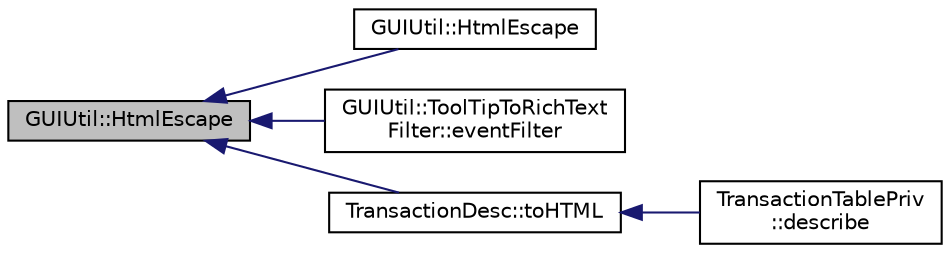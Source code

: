 digraph "GUIUtil::HtmlEscape"
{
  edge [fontname="Helvetica",fontsize="10",labelfontname="Helvetica",labelfontsize="10"];
  node [fontname="Helvetica",fontsize="10",shape=record];
  rankdir="LR";
  Node145 [label="GUIUtil::HtmlEscape",height=0.2,width=0.4,color="black", fillcolor="grey75", style="filled", fontcolor="black"];
  Node145 -> Node146 [dir="back",color="midnightblue",fontsize="10",style="solid",fontname="Helvetica"];
  Node146 [label="GUIUtil::HtmlEscape",height=0.2,width=0.4,color="black", fillcolor="white", style="filled",URL="$d1/d87/namespace_g_u_i_util.html#ad6086df566cf2cb7f699a24e099dc59c"];
  Node145 -> Node147 [dir="back",color="midnightblue",fontsize="10",style="solid",fontname="Helvetica"];
  Node147 [label="GUIUtil::ToolTipToRichText\lFilter::eventFilter",height=0.2,width=0.4,color="black", fillcolor="white", style="filled",URL="$d7/d7b/class_g_u_i_util_1_1_tool_tip_to_rich_text_filter.html#a5f4450d8b203f009a8bdc67d6d3f388c"];
  Node145 -> Node148 [dir="back",color="midnightblue",fontsize="10",style="solid",fontname="Helvetica"];
  Node148 [label="TransactionDesc::toHTML",height=0.2,width=0.4,color="black", fillcolor="white", style="filled",URL="$d4/da9/class_transaction_desc.html#ab7c9dbb2048aae121dd9d75df86e64f4"];
  Node148 -> Node149 [dir="back",color="midnightblue",fontsize="10",style="solid",fontname="Helvetica"];
  Node149 [label="TransactionTablePriv\l::describe",height=0.2,width=0.4,color="black", fillcolor="white", style="filled",URL="$d2/ddb/class_transaction_table_priv.html#ab08d44e16bf6dd95b5b83959b3013780"];
}
